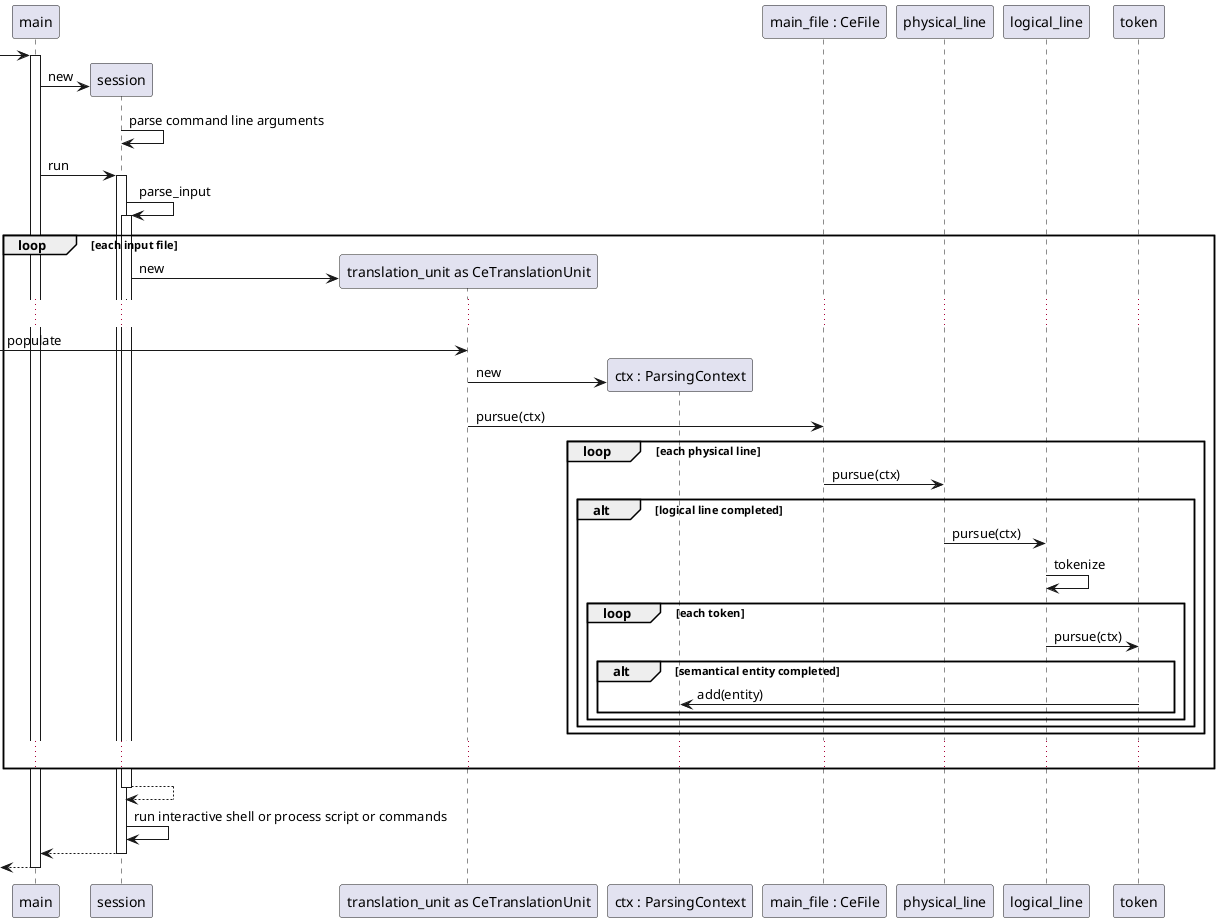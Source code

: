 @startuml

[-> main
activate main

create session
main -> session: new
session -> session: parse command line arguments
main -> session: run
activate session
session -> session: parse_input
activate session

loop each input file

participant "translation_unit as CeTranslationUnit" as translation_unit
create translation_unit
session -> translation_unit: new

...

[-> translation_unit: populate

participant "ctx : ParsingContext" as ParsingContext

create ParsingContext
translation_unit -> ParsingContext : new

participant "main_file : CeFile" as main_file
translation_unit -> main_file : pursue(ctx)

loop each physical line

main_file -> physical_line : pursue(ctx)

alt logical line completed

physical_line -> logical_line : pursue(ctx)

logical_line -> logical_line : tokenize

loop each token

logical_line -> token : pursue(ctx)

alt semantical entity completed

token -> ParsingContext : add(entity)

end 'alt semantical entity completed

end 'loop each token

end 'alt logical line completed

end 'loop each physical line

...

end 'loop each input file

session --> session
deactivate session

session -> session: run interactive shell or process script or commands

session --> main
deactivate session

[<-- main 
deactivate main

@enduml

